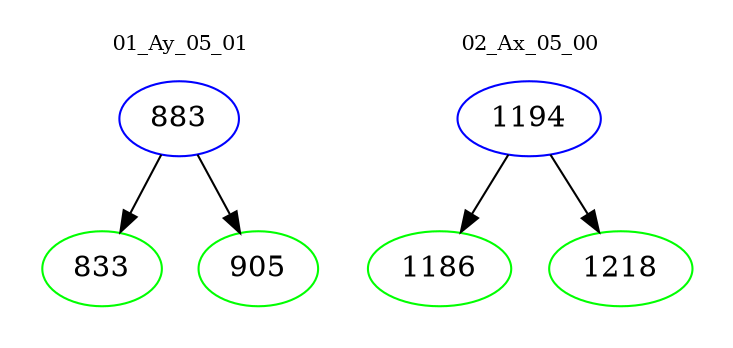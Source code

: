 digraph{
subgraph cluster_0 {
color = white
label = "01_Ay_05_01";
fontsize=10;
T0_883 [label="883", color="blue"]
T0_883 -> T0_833 [color="black"]
T0_833 [label="833", color="green"]
T0_883 -> T0_905 [color="black"]
T0_905 [label="905", color="green"]
}
subgraph cluster_1 {
color = white
label = "02_Ax_05_00";
fontsize=10;
T1_1194 [label="1194", color="blue"]
T1_1194 -> T1_1186 [color="black"]
T1_1186 [label="1186", color="green"]
T1_1194 -> T1_1218 [color="black"]
T1_1218 [label="1218", color="green"]
}
}
